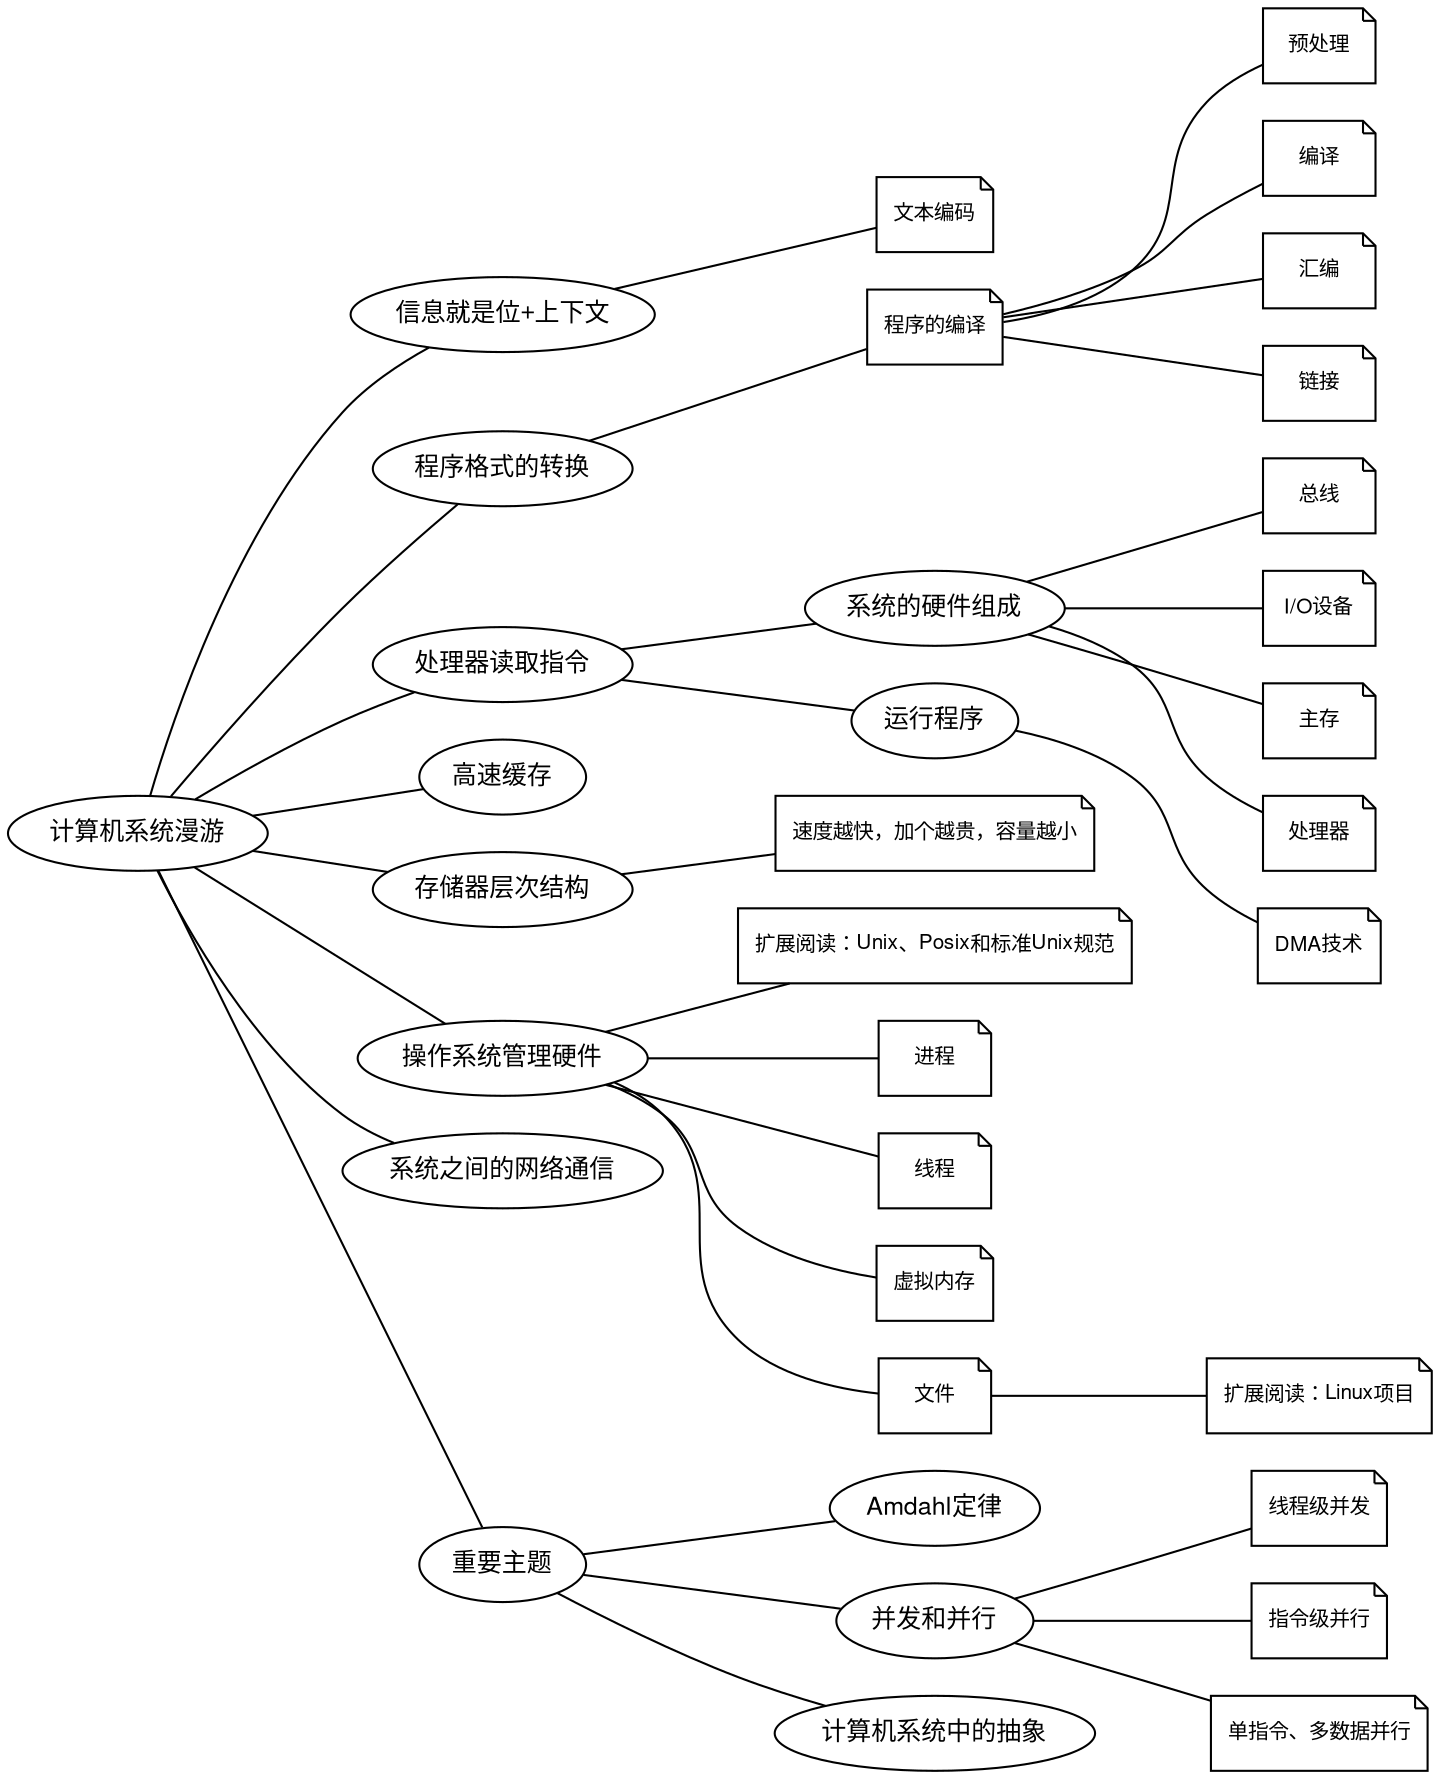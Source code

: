 graph g {
    fontname="Helvetica,Arial,sans-serif"
    node [fontname="Helvetica,Arial,sans-serif"]
    edge [fontname="Helvetica,Arial,sans-serif"]
    rankdir="LR"
    node [fontsize=12, height=0.5]
    edge [arrowhead=none, weight=50,constraint=true,weight=1000]
    "title" [ label="计算机系统漫游"]

    "title1" [ label="信息就是位+上下文"]
    "title" -- "title1"
    "note1-1" [ label="文本编码",shape=note,fontsize=10]
    "title1" -- "note1-1"

    "title2" [ label="程序格式的转换"]
    "title" -- "title2"
    "note2-1" [ label="程序的编译",shape=note,fontsize=10]
    "title2" -- "note2-1"
    "note2-1-1" [ label="预处理",shape=note,fontsize=10]
    "note2-1-2" [ label="编译",shape=note,fontsize=10]
    "note2-1-3" [ label="汇编",shape=note,fontsize=10]
    "note2-1-4" [ label="链接",shape=note,fontsize=10]
    "note2-1" -- "note2-1-1"
    "note2-1" -- "note2-1-2"
    "note2-1" -- "note2-1-3"
    "note2-1" -- "note2-1-4"

    "title3" [ label="处理器读取指令"]
    "title" -- "title3"
    "title3-1" [ label="系统的硬件组成"]
    "title3" -- "title3-1"
    "note3-1-1" [ label="总线",shape=note,fontsize=10]
    "note3-1-2" [ label="I/O设备",shape=note,fontsize=10]
    "note3-1-3" [ label="主存",shape=note,fontsize=10]
    "note3-1-4" [ label="处理器",shape=note,fontsize=10]
    "title3-1" -- "note3-1-1"
    "title3-1" -- "note3-1-2"
    "title3-1" -- "note3-1-3"
    "title3-1" -- "note3-1-4"
    "title3-2" [ label="运行程序"]
    "title3" -- "title3-2"
    "note3-2-1" [ label="DMA技术",shape=note,fontsize=10]
    "title3-2" -- "note3-2-1"

    "title4" [ label="高速缓存"]
    "title" -- "title4"

    "title5" [ label="存储器层次结构"]
    "title" -- "title5"
    "note5-1" [ label="速度越快，加个越贵，容量越小",shape=note,fontsize=10]
    "title5" -- "note5-1"

    "title6" [ label="操作系统管理硬件"]
    "title" -- "title6"
    "extented-reading-6" [ label="扩展阅读：Unix、Posix和标准Unix规范",shape=note,fontsize=10]
    "title6" -- "extented-reading-6"
    "note6-1" [ label="进程",shape=note,fontsize=10]
    "note6-2" [ label="线程",shape=note,fontsize=10]
    "note6-3" [ label="虚拟内存",shape=note,fontsize=10]
    "note6-4" [ label="文件",shape=note,fontsize=10]
    "extented-reading-6-4" [ label="扩展阅读：Linux项目",shape=note,fontsize=10]
    "title6" -- "note6-1"
    "title6" -- "note6-2"
    "title6" -- "note6-3"
    "title6" -- "note6-4"
    "note6-4" -- "extented-reading-6-4"

    "title7" [ label="系统之间的网络通信"]
    "title" -- "title7"

    "title8" [ label="重要主题"]
    "title" -- "title8"
    "title8-1" [ label="Amdahl定律"]
    "title8" -- "title8-1"
    "title8-2" [ label="并发和并行"]
    "title8" -- "title8-2"
    "note8-2-1" [ label="线程级并发",shape=note,fontsize=10]
    "note8-2-2" [ label="指令级并行",shape=note,fontsize=10]
    "note8-2-3" [ label="单指令、多数据并行",shape=note,fontsize=10]
    "title8-2" -- "note8-2-1"
    "title8-2" -- "note8-2-2"
    "title8-2" -- "note8-2-3"
    "title8-3" [ label="计算机系统中的抽象" ]
    "title8" -- "title8-3"
}